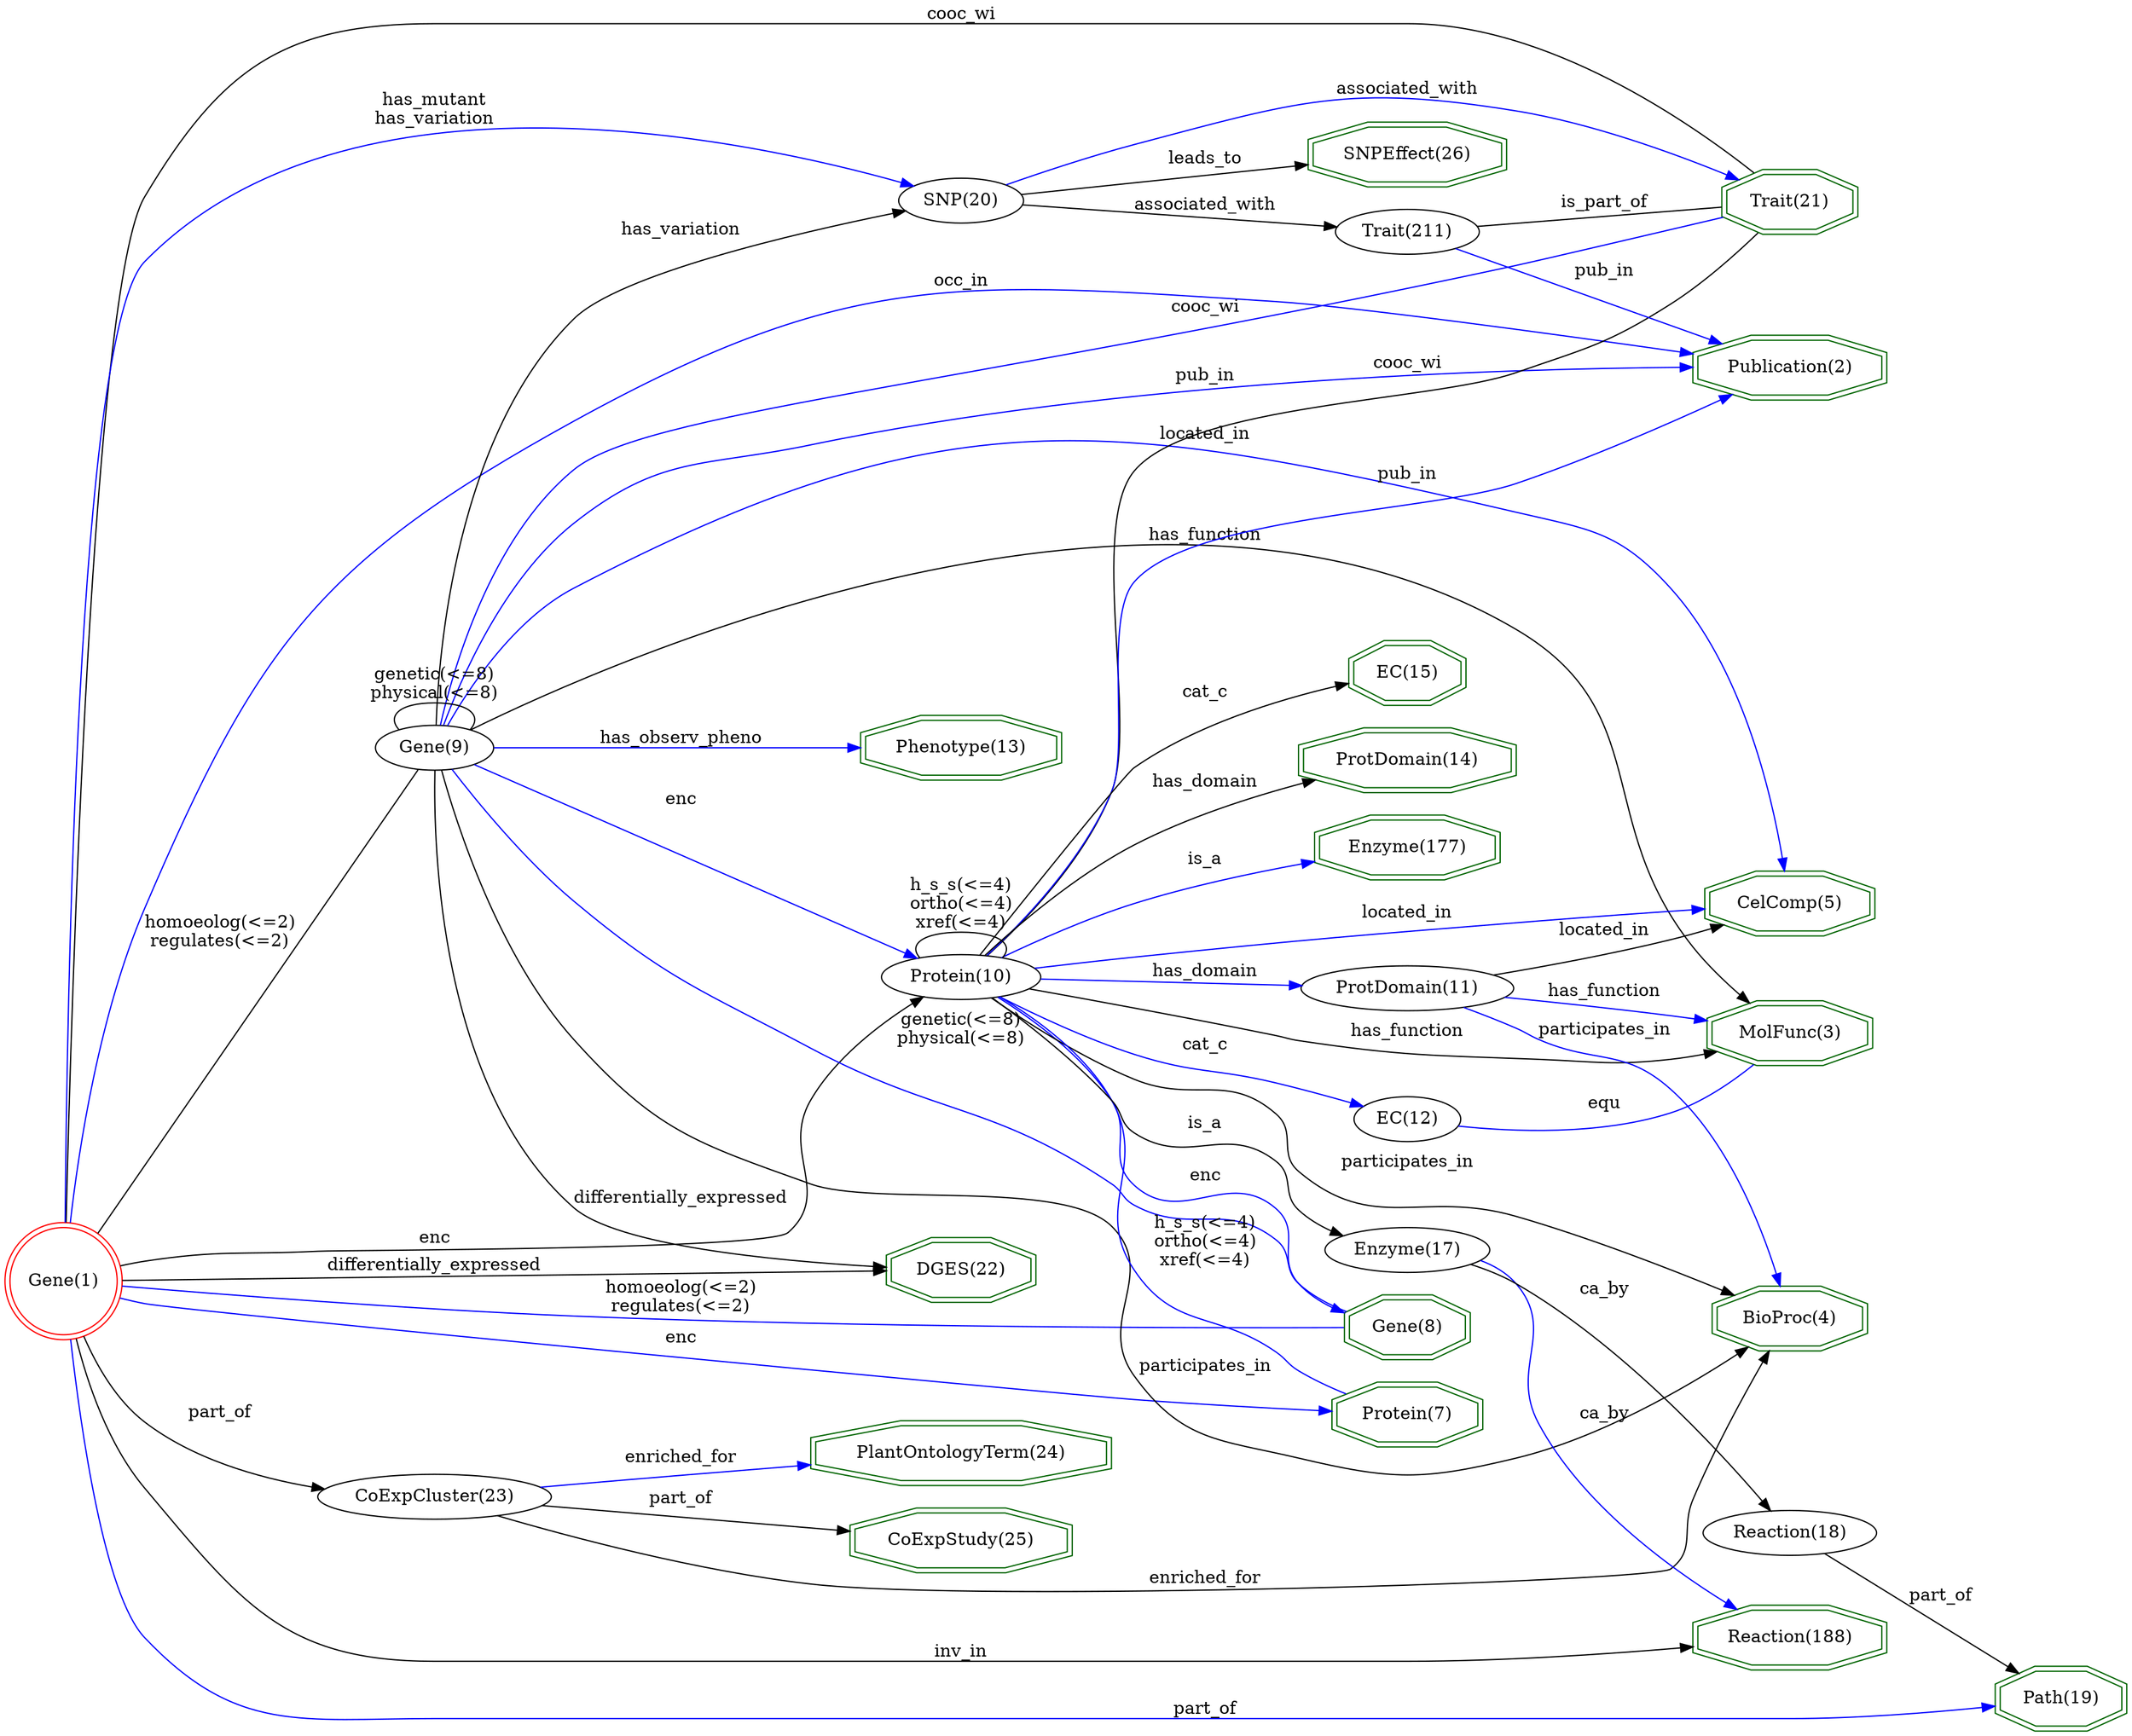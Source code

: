 digraph {
	graph [_draw_="c 9 -#fffffe00 C 7 -#ffffff P 4 0 0 0 1353 1462.61 1353 1462.61 0 ",
		bb="0,0,1462.6,1353",
		dpi=96,
		rankdir=LR,
		xdotversion=1.7
	];
	node [label="\N"];
	"Gene(8)"	[_draw_="c 7 -#006400 p 8 996.98 381.54 996.98 396.46 972.31 407 937.43 407 912.76 396.46 912.76 381.54 937.43 371 972.31 371 c 7 -#006400 \
p 8 1000.96 378.9 1000.96 399.1 973.13 411 936.61 411 908.78 399.1 908.78 378.9 936.61 367 973.13 367 ",
		_ldraw_="F 14 11 -Times-Roman c 7 -#000000 T 954.87 384.8 0 45.86 7 -Gene(8) ",
		color=darkgreen,
		height=0.61111,
		pos="954.87,389",
		shape=doubleoctagon,
		width=1.286];
	"CoExpStudy(25)"	[_draw_="c 7 -#006400 p 8 720.63 136.54 720.63 151.46 676.31 162 613.65 162 569.34 151.46 569.34 136.54 613.65 126 676.31 126 c 7 -#006400 \
p 8 724.62 133.38 724.62 154.62 676.78 166 613.18 166 565.35 154.62 565.35 133.38 613.18 122 676.78 122 ",
		_ldraw_="F 14 11 -Times-Roman c 7 -#000000 T 644.98 139.8 0 94.89 14 -CoExpStudy(25) ",
		color=darkgreen,
		height=0.61111,
		pos="644.98,144",
		shape=doubleoctagon,
		width=2.2172];
	"Trait(21)"	[_draw_="c 7 -#006400 p 8 1265.97 1197.54 1265.97 1212.46 1239.43 1223 1201.9 1223 1175.37 1212.46 1175.37 1197.54 1201.9 1187 1239.43 1187 \
c 7 -#006400 p 8 1269.98 1194.83 1269.98 1215.17 1240.2 1227 1201.13 1227 1171.35 1215.17 1171.35 1194.83 1201.13 1183 1240.2 1183 ",
		_ldraw_="F 14 11 -Times-Roman c 7 -#000000 T 1220.67 1200.8 0 50.05 9 -Trait(21) ",
		color=darkgreen,
		height=0.61111,
		pos="1220.7,1205",
		shape=doubleoctagon,
		width=1.3655];
	"Publication(2)"	[_draw_="c 7 -#006400 p 8 1286.56 1070.54 1286.56 1085.46 1247.96 1096 1193.37 1096 1154.77 1085.46 1154.77 1070.54 1193.37 1060 1247.96 \
1060 c 7 -#006400 p 8 1290.58 1067.49 1290.58 1088.51 1248.5 1100 1192.83 1100 1150.76 1088.51 1150.76 1067.49 1192.83 1056 1248.5 \
1056 ",
		_ldraw_="F 14 11 -Times-Roman c 7 -#000000 T 1220.67 1073.8 0 80.1 14 -Publication(2) ",
		color=darkgreen,
		height=0.61111,
		pos="1220.7,1078",
		shape=doubleoctagon,
		width=1.9362];
	"BioProc(4)"	[_draw_="c 7 -#006400 p 8 1274.12 337.54 1274.12 352.46 1242.81 363 1198.53 363 1167.21 352.46 1167.21 337.54 1198.53 327 1242.81 327 c 7 \
-#006400 p 8 1278.12 334.67 1278.12 355.33 1243.47 367 1197.87 367 1163.22 355.33 1163.22 334.67 1197.87 323 1243.47 323 ",
		_ldraw_="F 14 11 -Times-Roman c 7 -#000000 T 1220.67 340.8 0 62.21 10 -BioProc(4) ",
		color=darkgreen,
		height=0.61111,
		pos="1220.7,345",
		shape=doubleoctagon,
		width=1.5966];
	"PlantOntologyTerm(24)"	[_draw_="c 7 -#006400 p 8 747.56 198.54 747.56 213.46 687.47 224 602.49 224 542.4 213.46 542.4 198.54 602.49 188 687.47 188 c 7 -#006400 \
p 8 751.55 195.18 751.55 216.82 687.82 228 602.14 228 538.41 216.82 538.41 195.18 602.14 184 687.82 184 ",
		_ldraw_="F 14 11 -Times-Roman c 7 -#000000 T 644.98 201.8 0 134.33 21 -PlantOntologyTerm(24) ",
		color=darkgreen,
		height=0.61111,
		pos="644.98,206",
		shape=doubleoctagon,
		width=2.9663];
	"DGES(22)"	[_draw_="c 7 -#006400 p 8 696.76 342.54 696.76 357.46 666.43 368 623.54 368 593.21 357.46 593.21 342.54 623.54 332 666.43 332 c 7 -#006400 \
p 8 700.75 339.7 700.75 360.3 667.1 372 622.86 372 589.22 360.3 589.22 339.7 622.86 328 667.1 328 ",
		_ldraw_="F 14 11 -Times-Roman c 7 -#000000 T 644.98 345.8 0 59.88 8 -DGES(22) ",
		color=darkgreen,
		height=0.61111,
		pos="644.98,350",
		shape=doubleoctagon,
		width=1.5523];
	"CelComp(5)"	[_draw_="c 7 -#006400 p 8 1279.27 729.54 1279.27 744.46 1244.94 755 1196.39 755 1162.06 744.46 1162.06 729.54 1196.39 719 1244.94 719 c 7 \
-#006400 p 8 1283.26 726.59 1283.26 747.41 1245.54 759 1195.8 759 1158.08 747.41 1158.08 726.59 1195.8 715 1245.54 715 ",
		_ldraw_="F 14 11 -Times-Roman c 7 -#000000 T 1220.67 732.8 0 69.99 10 -CelComp(5) ",
		color=darkgreen,
		height=0.61111,
		pos="1220.7,737",
		shape=doubleoctagon,
		width=1.7443];
	"Path(19)"	[_draw_="c 7 -#006400 p 8 1458.52 14.54 1458.52 29.46 1432.85 40 1396.56 40 1370.89 29.46 1370.89 14.54 1396.56 4 1432.85 4 c 7 -#006400 \
p 8 1462.51 11.86 1462.51 32.14 1433.64 44 1395.77 44 1366.9 32.14 1366.9 11.86 1395.77 0 1433.64 0 ",
		_ldraw_="F 14 11 -Times-Roman c 7 -#000000 T 1414.7 17.8 0 48.21 8 -Path(19) ",
		color=darkgreen,
		height=0.61111,
		pos="1414.7,22",
		shape=doubleoctagon,
		width=1.3307];
	"SNPEffect(26)"	[_draw_="c 7 -#006400 p 8 1022.68 1231.54 1022.68 1246.46 982.96 1257 926.78 1257 887.06 1246.46 887.06 1231.54 926.78 1221 982.96 1221 c \
7 -#006400 p 8 1026.68 1228.47 1026.68 1249.53 983.48 1261 926.26 1261 883.06 1249.53 883.06 1228.47 926.26 1217 983.48 1217 ",
		_ldraw_="F 14 11 -Times-Roman c 7 -#000000 T 954.87 1234.8 0 82.95 13 -SNPEffect(26) ",
		color=darkgreen,
		height=0.61111,
		pos="954.87,1239",
		shape=doubleoctagon,
		width=1.9905];
	"Reaction(188)"	[_draw_="c 7 -#006400 p 8 1286.55 63.54 1286.55 78.46 1247.96 89 1193.38 89 1154.79 78.46 1154.79 63.54 1193.38 53 1247.96 53 c 7 -#006400 \
p 8 1290.56 60.49 1290.56 81.51 1248.5 93 1192.84 93 1150.78 81.51 1150.78 60.49 1192.84 49 1248.5 49 ",
		_ldraw_="F 14 11 -Times-Roman c 7 -#000000 T 1220.67 66.8 0 80.08 13 -Reaction(188) ",
		color=darkgreen,
		height=0.61111,
		pos="1220.7,71",
		shape=doubleoctagon,
		width=1.9359];
	"Protein(7)"	[_draw_="c 7 -#006400 p 8 1004.39 227.54 1004.39 242.46 975.38 253 934.36 253 905.35 242.46 905.35 227.54 934.36 217 975.38 217 c 7 -#006400 \
p 8 1008.37 224.74 1008.37 245.26 976.08 257 933.66 257 901.37 245.26 901.37 224.74 933.66 213 976.08 213 ",
		_ldraw_="F 14 11 -Times-Roman c 7 -#000000 T 954.87 230.8 0 56.77 10 -Protein(7) ",
		color=darkgreen,
		height=0.61111,
		pos="954.87,235",
		shape=doubleoctagon,
		width=1.4931];
	"MolFunc(3)"	[_draw_="c 7 -#006400 p 8 1278.06 622.54 1278.06 637.46 1244.44 648 1196.9 648 1163.28 637.46 1163.28 622.54 1196.9 612 1244.44 612 c 7 -#\
006400 p 8 1282.07 619.61 1282.07 640.39 1245.06 652 1196.28 652 1159.27 640.39 1159.27 619.61 1196.28 608 1245.06 608 ",
		_ldraw_="F 14 11 -Times-Roman c 7 -#000000 T 1220.67 625.8 0 67.66 10 -MolFunc(3) ",
		color=darkgreen,
		height=0.61111,
		pos="1220.7,630",
		shape=doubleoctagon,
		width=1.7];
	"EC(15)"	[_draw_="c 7 -#006400 p 8 994.1 547.54 994.1 562.46 971.12 573 938.62 573 915.64 562.46 915.64 547.54 938.62 537 971.12 537 c 7 -#006400 \
p 8 998.11 544.98 998.11 565.02 972 577 937.74 577 911.63 565.02 911.63 544.98 937.74 533 972 533 ",
		_ldraw_="F 14 11 -Times-Roman c 7 -#000000 T 954.87 550.8 0 41.21 6 -EC(15) ",
		color=darkgreen,
		height=0.61111,
		pos="954.87,555",
		shape=doubleoctagon,
		width=1.1977];
	"ProtDomain(14)"	[_draw_="c 7 -#006400 p 8 1028.72 825.54 1028.72 840.46 985.46 851 924.28 851 881.02 840.46 881.02 825.54 924.28 815 985.46 815 c 7 -#006400 \
p 8 1032.73 822.4 1032.73 843.6 985.94 855 923.8 855 877.01 843.6 877.01 822.4 923.8 811 985.94 811 ",
		_ldraw_="F 14 11 -Times-Roman c 7 -#000000 T 954.87 828.8 0 91.77 14 -ProtDomain(14) ",
		color=darkgreen,
		height=0.61111,
		pos="954.87,833",
		shape=doubleoctagon,
		width=2.1578];
	"Enzyme(177)"	[_draw_="c 7 -#006400 p 8 1017.94 763.54 1017.94 778.46 980.99 789 928.75 789 891.8 778.46 891.8 763.54 928.75 753 980.99 753 c 7 -#006400 \
p 8 1021.94 760.53 1021.94 781.47 981.55 793 928.19 793 887.8 781.47 887.8 760.53 928.19 749 981.55 749 ",
		_ldraw_="F 14 11 -Times-Roman c 7 -#000000 T 954.87 766.8 0 76.19 11 -Enzyme(177) ",
		color=darkgreen,
		height=0.61111,
		pos="954.87,771",
		shape=doubleoctagon,
		width=1.8621];
	"Phenotype(13)"	[_draw_="c 7 -#006400 p 8 712.09 774.54 712.09 789.46 672.78 800 617.19 800 577.88 789.46 577.88 774.54 617.19 764 672.78 764 c 7 -#006400 \
p 8 716.08 771.47 716.08 792.53 673.3 804 616.66 804 573.89 792.53 573.89 771.47 616.66 760 673.3 760 ",
		_ldraw_="F 14 11 -Times-Roman c 7 -#000000 T 644.98 777.8 0 82.43 13 -Phenotype(13) ",
		color=darkgreen,
		height=0.61111,
		pos="644.98,782",
		shape=doubleoctagon,
		width=1.9805];
	"Gene(1)"	[_draw_="c 7 -#ff0000 e 43.08 340 39.15 39.15 c 7 -#ff0000 e 43.08 340 43.15 43.15 ",
		_ldraw_="F 14 11 -Times-Roman c 7 -#000000 T 43.08 335.8 0 45.86 7 -Gene(1) ",
		color=red,
		height=1.1966,
		pos="43.077,340",
		shape=doublecircle,
		width=1.1966];
	"Gene(1)" -> "Gene(8)"	[_draw_="c 7 -#0000ff B 16 86.05 336.19 150.37 330.49 277.23 319.79 385.17 314 555.94 304.83 598.77 304.67 769.77 302 809.51 301.38 822.47 \
286.79 859.19 302 869.64 306.33 868.98 312.21 877.19 320 894.99 336.89 915.7 355.46 931.11 369.08 ",
		_ldraw_="F 14 11 -Times-Roman c 7 -#000000 T 452.68 330.8 0 95.11 14 -homoeolog(<=2) F 14 11 -Times-Roman c 7 -#000000 T 452.68 316.8 0 82.65 \
14 -regulates(<=2) ",
		arrowhead=none,
		color=blue,
		label="homoeolog(<=2)\nregulates(<=2)",
		lp="452.68,328",
		pos="86.046,336.19 150.37,330.49 277.23,319.79 385.17,314 555.94,304.83 598.77,304.67 769.77,302 809.51,301.38 822.47,286.79 859.19,302 \
869.64,306.33 868.98,312.21 877.19,320 894.99,336.89 915.7,355.46 931.11,369.08"];
	"Gene(1)" -> "Trait(21)"	[_draw_="c 7 -#000000 B 13 45.06 383.3 49.06 546.96 65.75 1122.15 104.15 1194 153.73 1286.77 186.02 1339 291.21 1339 291.21 1339 291.21 1339 \
955.87 1339 1054.75 1339 1154.09 1263.23 1197.28 1225.64 ",
		_ldraw_="F 14 11 -Times-Roman c 7 -#000000 T 644.98 1341.8 0 47.43 7 -cooc_wi ",
		arrowhead=none,
		color=black,
		label=cooc_wi,
		lp="644.98,1346",
		pos="45.062,383.3 49.063,546.96 65.755,1122.1 104.15,1194 153.73,1286.8 186.02,1339 291.21,1339 291.21,1339 291.21,1339 955.87,1339 1054.8,\
1339 1154.1,1263.2 1197.3,1225.6"];
	"Gene(1)" -> "Publication(2)"	[_draw_="c 7 -#0000ff B 7 46.16 383.41 55.6 524.39 107.23 969.15 385.17 1123 450.13 1158.96 944.82 1108.63 1140.43 1087.02 ",
		_hdraw_="S 5 -solid c 7 -#0000ff C 7 -#0000ff P 3 1141.08 1090.47 1150.64 1085.89 1140.31 1083.52 ",
		_ldraw_="F 14 11 -Times-Roman c 7 -#000000 T 644.98 1137.8 0 37.32 6 -occ_in ",
		arrowhead=normal,
		color=blue,
		label=occ_in,
		lp="644.98,1142",
		pos="e,1150.6,1085.9 46.157,383.41 55.602,524.39 107.23,969.15 385.17,1123 450.13,1159 944.82,1108.6 1140.4,1087"];
	"Gene(1)" -> "DGES(22)"	[_draw_="c 7 -#000000 B 4 86.26 340.7 189.51 342.42 455.46 346.86 579.05 348.92 ",
		_hdraw_="S 5 -solid c 7 -#000000 C 7 -#000000 P 3 579.08 352.42 589.13 349.09 579.19 345.42 ",
		_ldraw_="F 14 11 -Times-Roman c 7 -#000000 T 292.21 348.8 0 135.03 24 -differentially_expressed ",
		arrowhead=normal,
		color=black,
		label=differentially_expressed,
		lp="292.21,353",
		pos="e,589.13,349.09 86.261,340.7 189.51,342.42 455.46,346.86 579.05,348.92"];
	"Gene(1)" -> "Path(19)"	[_draw_="c 7 -#0000ff B 13 48.73 297.28 56.77 230.81 75.25 106.82 104.15 74 162.62 7.62 202.75 6 291.21 6 291.21 6 291.21 6 1221.67 6 1267.08 \
6 1318.32 10.5 1356.45 14.72 ",
		_hdraw_="S 5 -solid c 7 -#0000ff C 7 -#0000ff P 3 1356.51 18.25 1366.84 15.91 1357.3 11.3 ",
		_ldraw_="F 14 11 -Times-Roman c 7 -#000000 T 814.48 8.8 0 40.43 7 -part_of ",
		arrowhead=normal,
		color=blue,
		label=part_of,
		lp="814.48,13",
		pos="e,1366.8,15.905 48.73,297.28 56.774,230.81 75.247,106.82 104.15,74 162.62,7.619 202.75,6 291.21,6 291.21,6 291.21,6 1221.7,6 1267.1,\
6 1318.3,10.498 1356.4,14.725"];
	"Gene(1)" -> "Reaction(188)"	[_draw_="c 7 -#000000 B 13 52.76 297.98 61.4 264 77.32 216.34 104.15 182 166.5 102.23 189.97 52 291.21 52 291.21 52 291.21 52 955.87 52 1018.07 \
52 1088.31 57.32 1140.67 62.33 ",
		_hdraw_="S 5 -solid c 7 -#000000 C 7 -#000000 P 3 1140.6 65.84 1150.89 63.33 1141.28 58.87 ",
		_ldraw_="F 14 11 -Times-Roman c 7 -#000000 T 644.98 54.8 0 35.78 6 -inv_in ",
		arrowhead=normal,
		color=black,
		label=inv_in,
		lp="644.98,59",
		pos="e,1150.9,63.327 52.764,297.98 61.4,264 77.317,216.34 104.15,182 166.5,102.23 189.97,52 291.21,52 291.21,52 291.21,52 955.87,52 1018.1,\
52 1088.3,57.32 1140.7,62.331"];
	"Gene(1)" -> "Protein(7)"	[_draw_="c 7 -#0000ff B 10 84.58 327.59 91.09 325.88 97.78 324.27 104.15 323 227.49 298.47 260.13 303.39 385.17 290 568.91 270.33 786.4 250.16 \
891.21 240.64 ",
		_hdraw_="S 5 -solid c 7 -#0000ff C 7 -#0000ff P 3 891.66 244.11 901.3 239.72 891.03 237.14 ",
		_ldraw_="F 14 11 -Times-Roman c 7 -#000000 T 452.68 292.8 0 19.43 3 -enc ",
		arrowhead=normal,
		color=blue,
		label=enc,
		lp="452.68,297",
		pos="e,901.3,239.72 84.583,327.59 91.086,325.88 97.775,324.27 104.15,323 227.49,298.47 260.13,303.39 385.17,290 568.91,270.33 786.4,250.16 \
891.21,240.64"];
	"CoExpCluster(23)"	[_draw_="c 7 -#000000 e 292.21 175 74.9 18 ",
		_ldraw_="F 14 11 -Times-Roman c 7 -#000000 T 292.21 170.8 0 102.66 16 -CoExpCluster(23) ",
		height=0.5,
		pos="292.21,175",
		width=2.082];
	"Gene(1)" -> "CoExpCluster(23)"	[_draw_="c 7 -#000000 B 7 56.95 298.92 66.42 275.02 81.63 246.11 104.15 228 134.69 203.44 176 190.26 212.03 183.18 ",
		_hdraw_="S 5 -solid c 7 -#000000 C 7 -#000000 P 3 212.83 186.6 222.04 181.35 211.57 179.71 ",
		_ldraw_="F 14 11 -Times-Roman c 7 -#000000 T 151.71 230.8 0 40.43 7 -part_of ",
		arrowhead=normal,
		color=black,
		label=part_of,
		lp="151.71,235",
		pos="e,222.04,181.35 56.948,298.92 66.425,275.02 81.628,246.11 104.15,228 134.69,203.44 176,190.26 212.03,183.18"];
	"SNP(20)"	[_draw_="c 7 -#000000 e 644.98 1184 41.13 18 ",
		_ldraw_="F 14 11 -Times-Roman c 7 -#000000 T 644.98 1179.8 0 49.01 7 -SNP(20) ",
		height=0.5,
		pos="644.98,1184",
		width=1.1406];
	"Gene(1)" -> "SNP(20)"	[_draw_="c 7 -#0000ff B 7 44.03 383.07 44.3 543.06 49.21 1096.76 104.15 1151 239.95 1285.06 500.36 1227.06 601.94 1197.46 ",
		_hdraw_="S 5 -solid c 7 -#0000ff C 7 -#0000ff P 3 602.96 1200.81 611.55 1194.6 600.97 1194.1 ",
		_ldraw_="F 14 11 -Times-Roman c 7 -#000000 T 292.21 1251.8 0 64.54 10 -has_mutant F 14 11 -Times-Roman c 7 -#000000 T 292.21 1237.8 0 75.42 \
13 -has_variation ",
		arrowhead=normal,
		color=blue,
		label="has_mutant\nhas_variation",
		lp="292.21,1249",
		pos="e,611.55,1194.6 44.033,383.07 44.298,543.06 49.207,1096.8 104.15,1151 239.95,1285.1 500.36,1227.1 601.94,1197.5"];
	"Gene(9)"	[_draw_="c 7 -#000000 e 292.21 782 39.15 18 ",
		_ldraw_="F 14 11 -Times-Roman c 7 -#000000 T 292.21 777.8 0 45.86 7 -Gene(9) ",
		height=0.5,
		pos="292.21,782",
		width=1.0855];
	"Gene(1)" -> "Gene(9)"	[_draw_="c 7 -#000000 B 4 64.93 377.3 115.79 468.25 244.68 698.77 281.34 764.35 ",
		_ldraw_="F 14 11 -Times-Roman c 7 -#000000 T 151.71 629.8 0 95.11 14 -homoeolog(<=2) F 14 11 -Times-Roman c 7 -#000000 T 151.71 615.8 0 82.65 \
14 -regulates(<=2) ",
		arrowhead=none,
		color=black,
		label="homoeolog(<=2)\nregulates(<=2)",
		lp="151.71,627",
		pos="64.935,377.3 115.79,468.25 244.68,698.77 281.34,764.35"];
	"Protein(10)"	[_draw_="c 7 -#000000 e 644.98 613 50.27 18 ",
		_ldraw_="F 14 11 -Times-Roman c 7 -#000000 T 644.98 608.8 0 63.77 11 -Protein(10) ",
		height=0.5,
		pos="644.98,613",
		width=1.3996];
	"Gene(1)" -> "Protein(10)"	[_draw_="c 7 -#000000 B 4 82.52 357.49 190.21 406.5 494.14 544.81 603.85 594.74 ",
		_hdraw_="S 5 -solid c 7 -#000000 C 7 -#000000 P 3 602.7 598.06 613.25 599.01 605.59 591.69 ",
		_ldraw_="F 14 11 -Times-Roman c 7 -#000000 T 292.21 487.8 0 19.43 3 -enc ",
		arrowhead=normal,
		color=black,
		label=enc,
		lp="292.21,492",
		pos="e,613.25,599.01 82.516,357.49 190.21,406.5 494.14,544.81 603.85,594.74"];
	"Trait(211)"	[_draw_="c 7 -#000000 e 954.87 1181 45.64 18 ",
		_ldraw_="F 14 11 -Times-Roman c 7 -#000000 T 954.87 1176.8 0 56.53 10 -Trait(211) ",
		height=0.5,
		pos="954.87,1181",
		width=1.2727];
	"Trait(211)" -> "Trait(21)"	[_draw_="c 7 -#000000 B 4 999.73 1184.99 1047.05 1189.3 1122.2 1196.13 1171.23 1200.59 ",
		_ldraw_="F 14 11 -Times-Roman c 7 -#000000 T 1091.76 1198.8 0 56.77 10 -is_part_of ",
		arrowhead=none,
		color=black,
		label=is_part_of,
		lp="1091.8,1203",
		pos="999.73,1185 1047,1189.3 1122.2,1196.1 1171.2,1200.6"];
	"Trait(211)" -> "Publication(2)"	[_draw_="c 7 -#0000ff B 4 987.95 1168.47 1032.12 1151.23 1112.26 1119.94 1165.73 1099.06 ",
		_hdraw_="S 5 -solid c 7 -#0000ff C 7 -#0000ff P 3 1167.02 1102.31 1175.06 1095.42 1164.47 1095.79 ",
		_ldraw_="F 14 11 -Times-Roman c 7 -#000000 T 1091.76 1143.8 0 38.89 6 -pub_in ",
		arrowhead=normal,
		color=blue,
		label=pub_in,
		lp="1091.8,1148",
		pos="e,1175.1,1095.4 987.95,1168.5 1032.1,1151.2 1112.3,1119.9 1165.7,1099.1"];
	"CoExpCluster(23)" -> "CoExpStudy(25)"	[_draw_="c 7 -#000000 B 7 361.99 168.17 369.81 167.42 377.66 166.69 385.17 166 441.67 160.83 505.16 155.43 555.11 151.27 ",
		_hdraw_="S 5 -solid c 7 -#000000 C 7 -#000000 P 3 555.56 154.75 565.24 150.43 554.98 147.77 ",
		_ldraw_="F 14 11 -Times-Roman c 7 -#000000 T 452.68 168.8 0 40.43 7 -part_of ",
		arrowhead=normal,
		color=black,
		label=part_of,
		lp="452.68,173",
		pos="e,565.24,150.43 361.99,168.17 369.81,167.42 377.66,166.69 385.17,166 441.67,160.83 505.16,155.43 555.11,151.27"];
	"CoExpCluster(23)" -> "BioProc(4)"	[_draw_="c 7 -#000000 B 13 343.29 161.81 356.87 158.27 371.58 154.46 385.17 151 543.91 110.58 589.97 87.44 751.77 113 928.86 140.98 987.26 \
140.52 1132.97 245 1159.51 264.03 1183.3 292.76 1199.22 314.54 ",
		_hdraw_="S 5 -solid c 7 -#000000 C 7 -#000000 P 3 1196.47 316.71 1205.13 322.81 1202.17 312.64 ",
		_ldraw_="F 14 11 -Times-Roman c 7 -#000000 T 814.48 132.8 0 71.52 12 -enriched_for ",
		arrowhead=normal,
		color=black,
		label=enriched_for,
		lp="814.48,137",
		pos="e,1205.1,322.81 343.29,161.81 356.87,158.27 371.58,154.46 385.17,151 543.91,110.58 589.97,87.435 751.77,113 928.86,140.98 987.26,\
140.52 1133,245 1159.5,264.03 1183.3,292.76 1199.2,314.54"];
	"CoExpCluster(23)" -> "PlantOntologyTerm(24)"	[_draw_="c 7 -#0000ff B 4 362.93 181.16 410.05 185.33 473.39 190.92 528.01 195.75 ",
		_hdraw_="S 5 -solid c 7 -#0000ff C 7 -#0000ff P 3 527.83 199.25 538.1 196.64 528.44 192.28 ",
		_ldraw_="F 14 11 -Times-Roman c 7 -#000000 T 452.68 197.8 0 71.52 12 -enriched_for ",
		arrowhead=normal,
		color=blue,
		label=enriched_for,
		lp="452.68,202",
		pos="e,538.1,196.64 362.93,181.16 410.05,185.33 473.39,190.92 528.01,195.75"];
	"Reaction(18)"	[_draw_="c 7 -#000000 e 1220.67 224 56.04 18 ",
		_ldraw_="F 14 11 -Times-Roman c 7 -#000000 T 1220.67 219.8 0 73.08 12 -Reaction(18) ",
		height=0.5,
		pos="1220.7,224",
		width=1.5631];
	"Reaction(18)" -> "Path(19)"	[_draw_="c 7 -#000000 B 4 1238.04 206.78 1271.07 172.04 1345.97 93.25 1386.48 50.64 ",
		_hdraw_="S 5 -solid c 7 -#000000 C 7 -#000000 P 3 1389.03 53.03 1393.39 43.37 1383.96 48.21 ",
		_ldraw_="F 14 11 -Times-Roman c 7 -#000000 T 1328.59 132.8 0 40.43 7 -part_of ",
		arrowhead=normal,
		color=black,
		label=part_of,
		lp="1328.6,137",
		pos="e,1393.4,43.373 1238,206.78 1271.1,172.04 1346,93.248 1386.5,50.639"];
	"SNP(20)" -> "Trait(21)"	[_draw_="c 7 -#0000ff B 10 673.07 1197.33 697.86 1209.21 735.74 1226.6 769.77 1239 880.26 1279.27 916.59 1289.57 1032.55 1270 1083.29 1261.44 \
1138.64 1240.68 1175.88 1224.91 ",
		_hdraw_="S 5 -solid c 7 -#0000ff C 7 -#0000ff P 3 1177.61 1227.97 1185.41 1220.81 1174.84 1221.54 ",
		_ldraw_="F 14 11 -Times-Roman c 7 -#000000 T 954.87 1281.8 0 89.42 15 -associated_with ",
		arrowhead=normal,
		color=blue,
		label=associated_with,
		lp="954.87,1286",
		pos="e,1185.4,1220.8 673.07,1197.3 697.86,1209.2 735.74,1226.6 769.77,1239 880.26,1279.3 916.59,1289.6 1032.6,1270 1083.3,1261.4 1138.6,\
1240.7 1175.9,1224.9"];
	"SNP(20)" -> "SNPEffect(26)"	[_draw_="c 7 -#000000 B 4 683.43 1190.69 731.4 1199.26 815.72 1214.32 877.49 1225.35 ",
		_hdraw_="S 5 -solid c 7 -#000000 C 7 -#000000 P 3 877.12 1228.85 887.58 1227.16 878.35 1221.95 ",
		_ldraw_="F 14 11 -Times-Roman c 7 -#000000 T 814.48 1223.8 0 46.66 8 -leads_to ",
		arrowhead=normal,
		color=black,
		label=leads_to,
		lp="814.48,1228",
		pos="e,887.58,1227.2 683.43,1190.7 731.4,1199.3 815.72,1214.3 877.49,1225.4"];
	"SNP(20)" -> "Trait(211)"	[_draw_="c 7 -#000000 B 4 686.23 1183.61 740.55 1183.08 837.53 1182.13 898.63 1181.54 ",
		_hdraw_="S 5 -solid c 7 -#000000 C 7 -#000000 P 3 898.9 1185.04 908.86 1181.44 898.83 1178.04 ",
		_ldraw_="F 14 11 -Times-Roman c 7 -#000000 T 814.48 1184.8 0 89.42 15 -associated_with ",
		arrowhead=normal,
		color=black,
		label=associated_with,
		lp="814.48,1189",
		pos="e,908.86,1181.4 686.23,1183.6 740.55,1183.1 837.53,1182.1 898.63,1181.5"];
	"Gene(9)" -> "Gene(8)"	[_draw_="c 7 -#0000ff B 16 305.84 764.72 322.63 742.31 353.86 702.59 385.17 673 526.24 539.66 586.81 530.88 769.77 466 809.02 452.08 824.68 \
461.32 859.19 438 869.66 430.93 866.85 423.26 877.19 416 887.01 409.11 898.76 403.82 910.08 399.82 ",
		_ldraw_="F 14 11 -Times-Roman c 7 -#000000 T 644.98 571.8 0 72.54 12 -genetic(<=8) F 14 11 -Times-Roman c 7 -#000000 T 644.98 557.8 0 78.77 \
13 -physical(<=8) ",
		arrowhead=none,
		color=blue,
		label="genetic(<=8)\nphysical(<=8)",
		lp="644.98,569",
		pos="305.84,764.72 322.63,742.31 353.86,702.59 385.17,673 526.24,539.66 586.81,530.88 769.77,466 809.02,452.08 824.68,461.32 859.19,438 \
869.66,430.93 866.85,423.26 877.19,416 887.01,409.11 898.76,403.82 910.08,399.82"];
	"Gene(9)" -> "Trait(21)"	[_draw_="c 7 -#0000ff B 16 299.48 799.81 312.16 834.3 343.24 911.69 385.17 967 434.03 1031.45 466.26 1028.73 520.2 1089 529.33 1099.2 526.2 \
1107.4 538.2 1114 654.21 1177.8 1007.13 1107.84 1132.97 1149 1156.3 1156.63 1179.49 1172.13 1196.01 1184.9 ",
		_ldraw_="F 14 11 -Times-Roman c 7 -#000000 T 814.48 1143.8 0 47.43 7 -cooc_wi ",
		arrowhead=none,
		color=blue,
		label=cooc_wi,
		lp="814.48,1148",
		pos="299.48,799.81 312.16,834.3 343.24,911.69 385.17,967 434.03,1031.5 466.26,1028.7 520.2,1089 529.33,1099.2 526.2,1107.4 538.2,1114 \
654.21,1177.8 1007.1,1107.8 1133,1149 1156.3,1156.6 1179.5,1172.1 1196,1184.9"];
	"Gene(9)" -> "Publication(2)"	[_draw_="c 7 -#0000ff B 7 299.39 799.87 311.05 830.82 339.33 894.24 385.17 927 506.25 1013.54 956.58 1057.57 1140.58 1072.26 ",
		_hdraw_="S 5 -solid c 7 -#0000ff C 7 -#0000ff P 3 1140.48 1075.76 1150.72 1073.06 1141.03 1068.78 ",
		_ldraw_="F 14 11 -Times-Roman c 7 -#000000 T 814.48 1044.8 0 38.89 6 -pub_in ",
		arrowhead=normal,
		color=blue,
		label=pub_in,
		lp="814.48,1049",
		pos="e,1150.7,1073.1 299.39,799.87 311.05,830.82 339.33,894.24 385.17,927 506.25,1013.5 956.58,1057.6 1140.6,1072.3"];
	"Gene(9)" -> "BioProc(4)"	[_draw_="c 7 -#000000 B 19 296.76 764.12 305.49 724 331.34 625.48 385.17 563 437.11 502.7 466.63 504.81 538.2 470 637.06 421.91 664.24 413.85 \
769.77 383 808.77 371.6 819.98 374.66 859.19 364 867.33 361.79 868.89 359.51 877.19 358 971.71 340.81 1083.24 340.14 1152.72 341.98 ",
		_hdraw_="S 5 -solid c 7 -#000000 C 7 -#000000 P 3 1152.98 345.49 1163.08 342.28 1153.19 338.49 ",
		_ldraw_="F 14 11 -Times-Roman c 7 -#000000 T 814.48 385.8 0 82.41 15 -participates_in ",
		arrowhead=normal,
		color=black,
		label=participates_in,
		lp="814.48,390",
		pos="e,1163.1,342.28 296.76,764.12 305.49,724 331.34,625.48 385.17,563 437.11,502.7 466.63,504.81 538.2,470 637.06,421.91 664.24,413.85 \
769.77,383 808.77,371.6 819.98,374.66 859.19,364 867.33,361.79 868.89,359.51 877.19,358 971.71,340.81 1083.2,340.14 1152.7,341.98"];
	"Gene(9)" -> "DGES(22)"	[_draw_="c 7 -#000000 B 7 294.97 764.02 302.07 695.33 330.83 450.77 385.17 399 412.41 373.05 511.56 360.21 578.93 354.36 ",
		_hdraw_="S 5 -solid c 7 -#000000 C 7 -#000000 P 3 579.36 357.83 589.04 353.51 578.78 350.86 ",
		_ldraw_="F 14 11 -Times-Roman c 7 -#000000 T 452.68 401.8 0 135.03 24 -differentially_expressed ",
		arrowhead=normal,
		color=black,
		label=differentially_expressed,
		lp="452.68,406",
		pos="e,589.04,353.51 294.97,764.02 302.07,695.33 330.83,450.77 385.17,399 412.41,373.05 511.56,360.21 578.93,354.36"];
	"Gene(9)" -> "CelComp(5)"	[_draw_="c 7 -#0000ff B 10 301.12 799.72 314.19 826.55 343.11 876.51 385.17 897 514.5 960.01 898.18 948.39 1032.55 897 1102.44 870.28 1164.24 \
805.29 1196.34 766.86 ",
		_hdraw_="S 5 -solid c 7 -#0000ff C 7 -#0000ff P 3 1199.08 769.04 1202.73 759.09 1193.67 764.59 ",
		_ldraw_="F 14 11 -Times-Roman c 7 -#000000 T 814.48 939.8 0 58.31 10 -located_in ",
		arrowhead=normal,
		color=blue,
		label=located_in,
		lp="814.48,944",
		pos="e,1202.7,759.09 301.12,799.72 314.19,826.55 343.11,876.51 385.17,897 514.5,960.01 898.18,948.39 1032.6,897 1102.4,870.28 1164.2,\
805.29 1196.3,766.86"];
	"Gene(9)" -> "MolFunc(3)"	[_draw_="c 7 -#000000 B 16 328.05 789.36 345.2 792.85 366.22 796.92 385.17 800 456.51 811.61 978.89 912.43 1032.55 864 1061.58 837.81 1026.19 \
719.57 1050.55 689 1074.66 658.75 1096.44 673.73 1132.97 661 1143.82 657.21 1155.42 653.11 1166.49 649.16 ",
		_hdraw_="S 5 -solid c 7 -#000000 C 7 -#000000 P 3 1167.81 652.41 1176.05 645.75 1165.46 645.82 ",
		_ldraw_="F 14 11 -Times-Roman c 7 -#000000 T 814.48 873.8 0 72.32 12 -has_function ",
		arrowhead=normal,
		color=black,
		label=has_function,
		lp="814.48,878",
		pos="e,1176.1,645.75 328.05,789.36 345.2,792.85 366.22,796.92 385.17,800 456.51,811.61 978.89,912.43 1032.6,864 1061.6,837.81 1026.2,\
719.57 1050.6,689 1074.7,658.75 1096.4,673.73 1133,661 1143.8,657.21 1155.4,653.11 1166.5,649.16"];
	"Gene(9)" -> "Phenotype(13)"	[_draw_="c 7 -#0000ff B 4 331.42 782 386.87 782 490.97 782 563.74 782 ",
		_hdraw_="S 5 -solid c 7 -#0000ff C 7 -#0000ff P 3 563.79 785.5 573.79 782 563.79 778.5 ",
		_ldraw_="F 14 11 -Times-Roman c 7 -#000000 T 452.68 784.8 0 104.2 16 -has_observ_pheno ",
		arrowhead=normal,
		color=blue,
		label=has_observ_pheno,
		lp="452.68,789",
		pos="e,573.79,782 331.42,782 386.87,782 490.97,782 563.74,782"];
	"Gene(9)" -> "SNP(20)"	[_draw_="c 7 -#000000 B 7 293.61 800.28 295.7 851.81 308.43 1000.02 385.17 1086 414.3 1118.65 533.01 1154.45 599.07 1172.39 ",
		_hdraw_="S 5 -solid c 7 -#000000 C 7 -#000000 P 3 598.24 1175.79 608.81 1175.01 600.06 1169.03 ",
		_ldraw_="F 14 11 -Times-Roman c 7 -#000000 T 452.68 1149.8 0 75.42 13 -has_variation ",
		arrowhead=normal,
		color=black,
		label=has_variation,
		lp="452.68,1154",
		pos="e,608.81,1175 293.61,800.28 295.7,851.81 308.43,1000 385.17,1086 414.3,1118.6 533.01,1154.4 599.07,1172.4"];
	"Gene(9)" -> "Gene(9)"	[_draw_="c 7 -#000000 B 7 268.79 796.79 261.16 807.42 268.97 818 292.21 818 315.46 818 323.26 807.42 315.64 796.79 ",
		_ldraw_="F 14 11 -Times-Roman c 7 -#000000 T 292.21 834.8 0 72.54 12 -genetic(<=8) F 14 11 -Times-Roman c 7 -#000000 T 292.21 820.8 0 78.77 \
13 -physical(<=8) ",
		arrowhead=none,
		color=black,
		label="genetic(<=8)\nphysical(<=8)",
		lp="292.21,832",
		pos="268.79,796.79 261.16,807.42 268.97,818 292.21,818 315.46,818 323.26,807.42 315.64,796.79"];
	"Gene(9)" -> "Protein(10)"	[_draw_="c 7 -#0000ff B 4 319.87 769.16 381.3 739.56 533.07 666.44 604.99 631.79 ",
		_hdraw_="S 5 -solid c 7 -#0000ff C 7 -#0000ff P 3 606.69 634.85 614.18 627.36 603.65 628.55 ",
		_ldraw_="F 14 11 -Times-Roman c 7 -#000000 T 452.68 738.8 0 19.43 3 -enc ",
		arrowhead=normal,
		color=blue,
		label=enc,
		lp="452.68,743",
		pos="e,614.18,627.36 319.87,769.16 381.3,739.56 533.07,666.44 604.99,631.79"];
	"Protein(10)" -> "Gene(8)"	[_draw_="c 7 -#0000ff B 13 658.22 595.25 678.24 567.58 720.74 514.39 769.77 486 805.28 465.43 827.54 489.12 859.19 463 873.6 451.1 863.95 \
438.19 877.19 425 885 417.21 894.83 410.89 904.81 405.86 ",
		_hdraw_="S 5 -solid c 7 -#0000ff C 7 -#0000ff P 3 906.38 408.99 913.96 401.59 903.42 402.64 ",
		_ldraw_="F 14 11 -Times-Roman c 7 -#000000 T 814.48 488.8 0 19.43 3 -enc ",
		arrowhead=normal,
		color=blue,
		label=enc,
		lp="814.48,493",
		pos="e,913.96,401.59 658.22,595.25 678.24,567.58 720.74,514.39 769.77,486 805.28,465.43 827.54,489.12 859.19,463 873.6,451.1 863.95,438.19 \
877.19,425 885,417.21 894.83,410.89 904.81,405.86"];
	"Protein(10)" -> "Trait(21)"	[_draw_="c 7 -#000000 B 19 663.8 629.77 688.24 653.97 731.44 701.26 751.77 751 776.67 811.93 727.64 847.43 769.77 898 796.42 930 826.83 899.78 \
859.19 926 871.87 936.27 865.97 946.15 877.19 958 969.85 1055.9 1027.18 1037.45 1132.97 1121 1157.47 1140.35 1182.82 1165.64 1199.73 \
1183.39 ",
		_ldraw_="F 14 11 -Times-Roman c 7 -#000000 T 954.87 1061.8 0 47.43 7 -cooc_wi ",
		arrowhead=none,
		color=black,
		label=cooc_wi,
		lp="954.87,1066",
		pos="663.8,629.77 688.24,653.97 731.44,701.26 751.77,751 776.67,811.93 727.64,847.43 769.77,898 796.42,930 826.83,899.78 859.19,926 871.87,\
936.27 865.97,946.15 877.19,958 969.85,1055.9 1027.2,1037.5 1133,1121 1157.5,1140.4 1182.8,1165.6 1199.7,1183.4"];
	"Protein(10)" -> "Publication(2)"	[_draw_="c 7 -#0000ff B 16 663.17 630.05 686.86 654.57 729.18 702.24 751.77 751 767.63 785.25 744.59 805.88 769.77 834 797.73 865.23 820.53 \
847.8 859.19 864 985.05 916.73 1019.69 926.91 1132.97 1003 1152.99 1016.45 1173.48 1033.97 1189.51 1048.69 ",
		_hdraw_="S 5 -solid c 7 -#0000ff C 7 -#0000ff P 3 1187.3 1051.41 1197 1055.67 1192.07 1046.29 ",
		_ldraw_="F 14 11 -Times-Roman c 7 -#000000 T 954.87 942.8 0 38.89 6 -pub_in ",
		arrowhead=normal,
		color=blue,
		label=pub_in,
		lp="954.87,947",
		pos="e,1197,1055.7 663.17,630.05 686.86,654.57 729.18,702.24 751.77,751 767.63,785.25 744.59,805.88 769.77,834 797.73,865.23 820.53,847.8 \
859.19,864 985.05,916.73 1019.7,926.91 1133,1003 1153,1016.4 1173.5,1034 1189.5,1048.7"];
	"Protein(10)" -> "BioProc(4)"	[_draw_="c 7 -#000000 B 16 665.84 596.56 689.38 577.77 730.38 547.15 769.77 528 807.22 509.79 828.52 528.17 859.19 500 874.75 485.71 861.1 \
469.69 877.19 456 931.17 410.06 964.93 441.25 1032.55 420 1081.28 404.69 1135.27 382.46 1172.68 366.17 ",
		_hdraw_="S 5 -solid c 7 -#000000 C 7 -#000000 P 3 1174.55 369.18 1182.3 361.96 1171.74 362.77 ",
		_ldraw_="F 14 11 -Times-Roman c 7 -#000000 T 954.87 458.8 0 82.41 15 -participates_in ",
		arrowhead=normal,
		color=black,
		label=participates_in,
		lp="954.87,463",
		pos="e,1182.3,361.96 665.84,596.56 689.38,577.77 730.38,547.15 769.77,528 807.22,509.79 828.52,528.17 859.19,500 874.75,485.71 861.1,\
469.69 877.19,456 931.17,410.06 964.93,441.25 1032.6,420 1081.3,404.69 1135.3,382.46 1172.7,366.17"];
	"Protein(10)" -> "CelComp(5)"	[_draw_="c 7 -#0000ff B 10 676.52 627.12 701.28 638.19 737.27 653.44 769.77 664 891.05 703.4 924.2 705.79 1050.55 723 1082.42 727.34 1117.86 \
730.52 1148.03 732.75 ",
		_hdraw_="S 5 -solid c 7 -#0000ff C 7 -#0000ff P 3 1147.82 736.24 1158.05 733.47 1148.32 729.26 ",
		_ldraw_="F 14 11 -Times-Roman c 7 -#000000 T 954.87 722.8 0 58.31 10 -located_in ",
		arrowhead=normal,
		color=blue,
		label=located_in,
		lp="954.87,727",
		pos="e,1158,733.47 676.52,627.12 701.28,638.19 737.27,653.44 769.77,664 891.05,703.4 924.2,705.79 1050.6,723 1082.4,727.34 1117.9,730.52 \
1148,732.75"];
	"Protein(10)" -> "Protein(7)"	[_draw_="c 7 -#0000ff B 13 665.14 596.46 689.88 573.84 732.09 530.71 751.77 484 779.9 417.24 728.84 381.77 769.77 322 800.19 277.58 828.3 \
288.56 877.19 266 889.05 260.52 902.17 255.02 914.15 250.21 ",
		_ldraw_="F 14 11 -Times-Roman c 7 -#000000 T 814.48 352.8 0 64.01 10 -h_s_s(<=4) F 14 11 -Times-Roman c 7 -#000000 T 814.48 338.8 0 61.67 \
10 -ortho(<=4) F 14 11 -Times-Roman c 7 -#000000 T 814.48 324.8 0 54.65 9 -xref(<=4) ",
		arrowhead=none,
		color=blue,
		label="h_s_s(<=4)\northo(<=4)\nxref(<=4)",
		lp="814.48,343",
		pos="665.14,596.46 689.88,573.84 732.09,530.71 751.77,484 779.9,417.24 728.84,381.77 769.77,322 800.19,277.58 828.3,288.56 877.19,266 \
889.05,260.52 902.17,255.02 914.15,250.21"];
	"Protein(10)" -> "MolFunc(3)"	[_draw_="c 7 -#000000 B 7 695.42 613.84 768.94 615.17 911.45 618 1032.55 622 1071.15 623.27 1114.21 625.09 1149.29 626.67 ",
		_hdraw_="S 5 -solid c 7 -#000000 C 7 -#000000 P 3 1149.28 630.17 1159.43 627.13 1149.6 623.18 ",
		_ldraw_="F 14 11 -Times-Roman c 7 -#000000 T 954.87 624.8 0 72.32 12 -has_function ",
		arrowhead=normal,
		color=black,
		label=has_function,
		lp="954.87,629",
		pos="e,1159.4,627.13 695.42,613.84 768.94,615.17 911.45,618 1032.6,622 1071.2,623.27 1114.2,625.09 1149.3,626.67"];
	"Protein(10)" -> "EC(15)"	[_draw_="c 7 -#000000 B 7 687.11 603.04 711.14 597.38 742.08 590.38 769.77 585 814.08 576.39 864.72 568.26 901.66 562.64 ",
		_hdraw_="S 5 -solid c 7 -#000000 C 7 -#000000 P 3 902.33 566.08 911.7 561.12 901.29 559.16 ",
		_ldraw_="F 14 11 -Times-Roman c 7 -#000000 T 814.48 587.8 0 29.53 5 -cat_c ",
		arrowhead=normal,
		color=black,
		label=cat_c,
		lp="814.48,592",
		pos="e,911.7,561.12 687.11,603.04 711.14,597.38 742.08,590.38 769.77,585 814.08,576.39 864.72,568.26 901.66,562.64"];
	"Protein(10)" -> "ProtDomain(14)"	[_draw_="c 7 -#000000 B 10 660.06 630.58 680.7 656.54 720.15 706.81 751.77 751 760.16 762.73 758.17 769.43 769.77 778 797.97 798.85 834.05 \
811.84 866.79 819.93 ",
		_hdraw_="S 5 -solid c 7 -#000000 C 7 -#000000 P 3 866.3 823.41 876.83 822.28 867.89 816.59 ",
		_ldraw_="F 14 11 -Times-Roman c 7 -#000000 T 814.48 818.8 0 67.66 10 -has_domain ",
		arrowhead=normal,
		color=black,
		label=has_domain,
		lp="814.48,823",
		pos="e,876.83,822.28 660.06,630.58 680.7,656.54 720.15,706.81 751.77,751 760.16,762.73 758.17,769.43 769.77,778 797.97,798.85 834.05,\
811.84 866.79,819.93"];
	"Protein(10)" -> "Enzyme(177)"	[_draw_="c 7 -#0000ff B 7 659.07 630.53 679.6 656.72 722.03 705.68 769.77 731 802.9 748.58 843.3 758.43 877.8 763.96 ",
		_hdraw_="S 5 -solid c 7 -#0000ff C 7 -#0000ff P 3 877.42 767.44 887.83 765.47 878.46 760.52 ",
		_ldraw_="F 14 11 -Times-Roman c 7 -#000000 T 814.48 762.8 0 22.55 4 -is_a ",
		arrowhead=normal,
		color=blue,
		label=is_a,
		lp="814.48,767",
		pos="e,887.83,765.47 659.07,630.53 679.6,656.72 722.03,705.68 769.77,731 802.9,748.58 843.3,758.43 877.8,763.96"];
	"Protein(10)" -> "Protein(10)"	[_draw_="c 7 -#000000 B 7 616.56 628.17 607.94 638.66 617.42 649 644.98 649 672.54 649 682.02 638.66 673.41 628.17 ",
		_ldraw_="F 14 11 -Times-Roman c 7 -#000000 T 644.98 679.8 0 64.01 10 -h_s_s(<=4) F 14 11 -Times-Roman c 7 -#000000 T 644.98 665.8 0 61.67 \
10 -ortho(<=4) F 14 11 -Times-Roman c 7 -#000000 T 644.98 651.8 0 54.65 9 -xref(<=4) ",
		arrowhead=none,
		color=black,
		label="h_s_s(<=4)\northo(<=4)\nxref(<=4)",
		lp="644.98,670",
		pos="616.56,628.17 607.94,638.66 617.42,649 644.98,649 672.54,649 682.02,638.66 673.41,628.17"];
	"EC(12)"	[_draw_="c 7 -#000000 e 954.87 497 36.28 18 ",
		_ldraw_="F 14 11 -Times-Roman c 7 -#000000 T 954.87 492.8 0 41.21 6 -EC(12) ",
		height=0.5,
		pos="954.87,497",
		width=1.0039];
	"Protein(10)" -> "EC(12)"	[_draw_="c 7 -#0000ff B 10 672.86 597.75 697.51 584.2 735.31 564.51 769.77 551 808.3 535.89 819.47 536.65 859.19 525 876.9 519.81 896.46 \
514.03 913.18 509.08 ",
		_hdraw_="S 5 -solid c 7 -#0000ff C 7 -#0000ff P 3 914.59 512.31 923.18 506.11 912.6 505.6 ",
		_ldraw_="F 14 11 -Times-Roman c 7 -#000000 T 814.48 553.8 0 29.53 5 -cat_c ",
		arrowhead=normal,
		color=blue,
		label=cat_c,
		lp="814.48,558",
		pos="e,923.18,506.11 672.86,597.75 697.51,584.2 735.31,564.51 769.77,551 808.3,535.89 819.47,536.65 859.19,525 876.9,519.81 896.46,514.03 \
913.18,509.08"];
	"ProtDomain(11)"	[_draw_="c 7 -#000000 e 954.87 663 68 18 ",
		_ldraw_="F 14 11 -Times-Roman c 7 -#000000 T 954.87 658.8 0 91.25 14 -ProtDomain(11) ",
		height=0.5,
		pos="954.87,663",
		width=1.8819];
	"Protein(10)" -> "ProtDomain(11)"	[_draw_="c 7 -#0000ff B 4 691.08 620.32 742.55 628.68 827.27 642.44 886.56 652.07 ",
		_hdraw_="S 5 -solid c 7 -#0000ff C 7 -#0000ff P 3 886.15 655.55 896.58 653.7 887.27 648.64 ",
		_ldraw_="F 14 11 -Times-Roman c 7 -#000000 T 814.48 648.8 0 67.66 10 -has_domain ",
		arrowhead=normal,
		color=blue,
		label=has_domain,
		lp="814.48,653",
		pos="e,896.58,653.7 691.08,620.32 742.55,628.68 827.27,642.44 886.56,652.07"];
	"Enzyme(17)"	[_draw_="c 7 -#000000 e 954.87 293 53.63 18 ",
		_ldraw_="F 14 11 -Times-Roman c 7 -#000000 T 954.87 288.8 0 69.19 10 -Enzyme(17) ",
		height=0.5,
		pos="954.87,293",
		width=1.4949];
	"Protein(10)" -> "Enzyme(17)"	[_draw_="c 7 -#000000 B 16 662.59 595.74 684.85 571.97 724.71 527.2 751.77 484 761.9 467.82 756.44 458.67 769.77 445 800.7 413.29 828.84 \
433.26 859.19 401 873.39 385.91 864.95 374.72 877.19 358 889.28 341.49 906.39 326.46 921.38 315.03 ",
		_hdraw_="S 5 -solid c 7 -#000000 C 7 -#000000 P 3 923.49 317.82 929.44 309.06 919.32 312.19 ",
		_ldraw_="F 14 11 -Times-Roman c 7 -#000000 T 814.48 447.8 0 22.55 4 -is_a ",
		arrowhead=normal,
		color=black,
		label=is_a,
		lp="814.48,452",
		pos="e,929.44,309.06 662.59,595.74 684.85,571.97 724.71,527.2 751.77,484 761.9,467.82 756.44,458.67 769.77,445 800.7,413.29 828.84,433.26 \
859.19,401 873.39,385.91 864.95,374.72 877.19,358 889.28,341.49 906.39,326.46 921.38,315.03"];
	"EC(12)" -> "MolFunc(3)"	[_draw_="c 7 -#0000ff B 7 986.22 506.31 1000.51 511.04 1017.65 517.22 1032.55 524 1089.65 549.98 1152.39 587.51 1188.78 610.24 ",
		_ldraw_="F 14 11 -Times-Roman c 7 -#000000 T 1091.76 577.8 0 20.21 3 -equ ",
		arrowhead=none,
		color=blue,
		label=equ,
		lp="1091.8,582",
		pos="986.22,506.31 1000.5,511.04 1017.6,517.22 1032.6,524 1089.6,549.98 1152.4,587.51 1188.8,610.24"];
	"ProtDomain(11)" -> "BioProc(4)"	[_draw_="c 7 -#0000ff B 13 1005.47 650.95 1015.78 646.29 1025.61 639.86 1032.55 631 1064.73 589.93 1022.29 558.86 1050.55 515 1074.27 478.19 \
1101.06 490.99 1132.97 461 1160.05 435.54 1184.77 400.8 1200.82 375.99 ",
		_hdraw_="S 5 -solid c 7 -#0000ff C 7 -#0000ff P 3 1203.91 377.65 1206.33 367.33 1198.01 373.89 ",
		_ldraw_="F 14 11 -Times-Roman c 7 -#000000 T 1091.76 517.8 0 82.41 15 -participates_in ",
		arrowhead=normal,
		color=blue,
		label=participates_in,
		lp="1091.8,522",
		pos="e,1206.3,367.33 1005.5,650.95 1015.8,646.29 1025.6,639.86 1032.6,631 1064.7,589.93 1022.3,558.86 1050.6,515 1074.3,478.19 1101.1,\
490.99 1133,461 1160.1,435.54 1184.8,400.8 1200.8,375.99"];
	"ProtDomain(11)" -> "CelComp(5)"	[_draw_="c 7 -#000000 B 7 1005.32 675.02 1040.95 683.89 1090.11 696.53 1132.97 709 1143.09 711.95 1153.83 715.26 1164.17 718.55 ",
		_hdraw_="S 5 -solid c 7 -#000000 C 7 -#000000 P 3 1163.33 721.96 1173.93 721.68 1165.47 715.29 ",
		_ldraw_="F 14 11 -Times-Roman c 7 -#000000 T 1091.76 711.8 0 58.31 10 -located_in ",
		arrowhead=normal,
		color=black,
		label=located_in,
		lp="1091.8,716",
		pos="e,1173.9,721.68 1005.3,675.02 1041,683.89 1090.1,696.53 1133,709 1143.1,711.95 1153.8,715.26 1164.2,718.55"];
	"ProtDomain(11)" -> "MolFunc(3)"	[_draw_="c 7 -#0000ff B 7 1011.35 652.98 1024.2 650.84 1037.83 648.71 1050.55 647 1082.87 642.65 1118.8 638.89 1149.2 636.02 ",
		_hdraw_="S 5 -solid c 7 -#0000ff C 7 -#0000ff P 3 1149.65 639.49 1159.29 635.08 1149 632.52 ",
		_ldraw_="F 14 11 -Times-Roman c 7 -#000000 T 1091.76 649.8 0 72.32 12 -has_function ",
		arrowhead=normal,
		color=blue,
		label=has_function,
		lp="1091.8,654",
		pos="e,1159.3,635.08 1011.3,652.98 1024.2,650.84 1037.8,648.71 1050.6,647 1082.9,642.65 1118.8,638.89 1149.2,636.02"];
	"Enzyme(17)" -> "Reaction(188)"	[_draw_="c 7 -#0000ff B 10 1000.7 283.51 1012.02 279.51 1023.51 273.88 1032.55 266 1045.74 254.5 1040.05 244.99 1050.55 231 1089.7 178.87 \
1146.65 128.91 1183.43 99.08 ",
		_hdraw_="S 5 -solid c 7 -#0000ff C 7 -#0000ff P 3 1185.81 101.66 1191.42 92.67 1181.43 96.2 ",
		_ldraw_="F 14 11 -Times-Roman c 7 -#000000 T 1091.76 233.8 0 33.43 5 -ca_by ",
		arrowhead=normal,
		color=blue,
		label=ca_by,
		lp="1091.8,238",
		pos="e,1191.4,92.669 1000.7,283.51 1012,279.51 1023.5,273.88 1032.6,266 1045.7,254.5 1040,244.99 1050.6,231 1089.7,178.87 1146.7,128.91 \
1183.4,99.083"];
	"Enzyme(17)" -> "Reaction(18)"	[_draw_="c 7 -#000000 B 4 997.67 282.07 1043.34 270.12 1116.61 250.96 1166.38 237.94 ",
		_hdraw_="S 5 -solid c 7 -#000000 C 7 -#000000 P 3 1167.52 241.26 1176.31 235.34 1165.75 234.49 ",
		_ldraw_="F 14 11 -Times-Roman c 7 -#000000 T 1091.76 269.8 0 33.43 5 -ca_by ",
		arrowhead=normal,
		color=black,
		label=ca_by,
		lp="1091.8,274",
		pos="e,1176.3,235.34 997.67,282.07 1043.3,270.12 1116.6,250.96 1166.4,237.94"];
}
